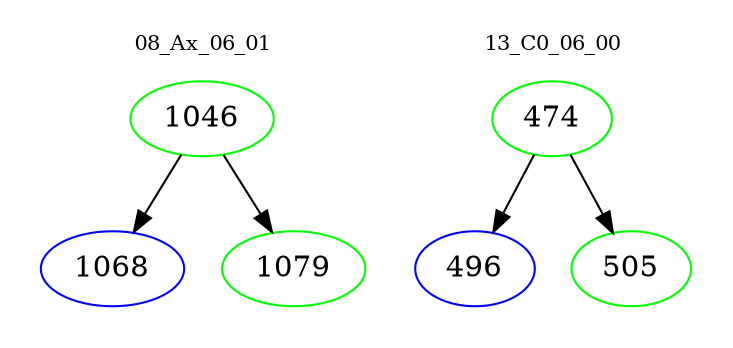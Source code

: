 digraph{
subgraph cluster_0 {
color = white
label = "08_Ax_06_01";
fontsize=10;
T0_1046 [label="1046", color="green"]
T0_1046 -> T0_1068 [color="black"]
T0_1068 [label="1068", color="blue"]
T0_1046 -> T0_1079 [color="black"]
T0_1079 [label="1079", color="green"]
}
subgraph cluster_1 {
color = white
label = "13_C0_06_00";
fontsize=10;
T1_474 [label="474", color="green"]
T1_474 -> T1_496 [color="black"]
T1_496 [label="496", color="blue"]
T1_474 -> T1_505 [color="black"]
T1_505 [label="505", color="green"]
}
}
